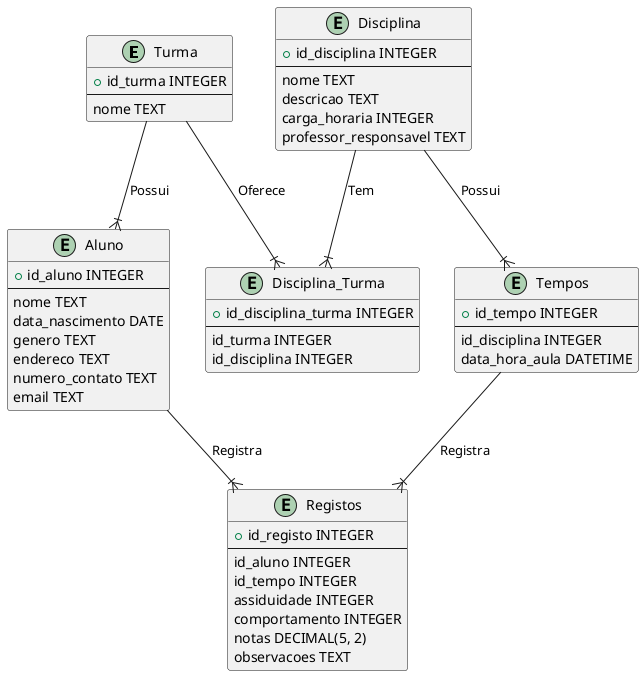 @startuml
entity Turma {
  +id_turma INTEGER
  --
  nome TEXT
}

entity Aluno {
  +id_aluno INTEGER
  --
  nome TEXT
  data_nascimento DATE
  genero TEXT
  endereco TEXT
  numero_contato TEXT
  email TEXT
}

entity Disciplina {
  +id_disciplina INTEGER
  --
  nome TEXT
  descricao TEXT
  carga_horaria INTEGER
  professor_responsavel TEXT
}

entity Disciplina_Turma {
  +id_disciplina_turma INTEGER
  --
  id_turma INTEGER
  id_disciplina INTEGER
}

entity Tempos {
  +id_tempo INTEGER
  --
  id_disciplina INTEGER
  data_hora_aula DATETIME
}

entity Registos {
  +id_registo INTEGER
  --
  id_aluno INTEGER
  id_tempo INTEGER
  assiduidade INTEGER
  comportamento INTEGER
  notas DECIMAL(5, 2)
  observacoes TEXT
}

Turma --|{ Aluno : "Possui"
Turma --|{ Disciplina_Turma : "Oferece"
Aluno --|{ Registos : "Registra"
Disciplina --|{ Disciplina_Turma : "Tem"
Disciplina --|{ Tempos : "Possui"
Tempos --|{ Registos : "Registra"
@enduml